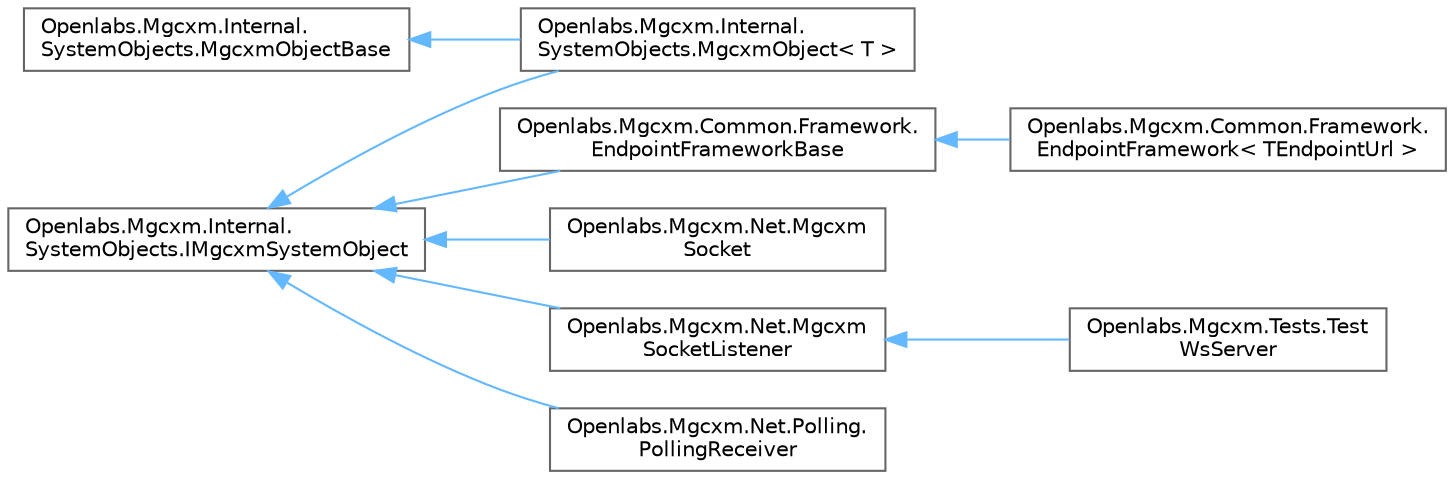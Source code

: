 digraph "Graphical Class Hierarchy"
{
 // LATEX_PDF_SIZE
  bgcolor="transparent";
  edge [fontname=Helvetica,fontsize=10,labelfontname=Helvetica,labelfontsize=10];
  node [fontname=Helvetica,fontsize=10,shape=box,height=0.2,width=0.4];
  rankdir="LR";
  Node0 [id="Node000000",label="Openlabs.Mgcxm.Internal.\lSystemObjects.IMgcxmSystemObject",height=0.2,width=0.4,color="grey40", fillcolor="white", style="filled",URL="$interface_openlabs_1_1_mgcxm_1_1_internal_1_1_system_objects_1_1_i_mgcxm_system_object.html",tooltip=" "];
  Node0 -> Node1 [id="edge90_Node000000_Node000001",dir="back",color="steelblue1",style="solid",tooltip=" "];
  Node1 [id="Node000001",label="Openlabs.Mgcxm.Common.Framework.\lEndpointFrameworkBase",height=0.2,width=0.4,color="grey40", fillcolor="white", style="filled",URL="$class_openlabs_1_1_mgcxm_1_1_common_1_1_framework_1_1_endpoint_framework_base.html",tooltip=" "];
  Node1 -> Node2 [id="edge91_Node000001_Node000002",dir="back",color="steelblue1",style="solid",tooltip=" "];
  Node2 [id="Node000002",label="Openlabs.Mgcxm.Common.Framework.\lEndpointFramework\< TEndpointUrl \>",height=0.2,width=0.4,color="grey40", fillcolor="white", style="filled",URL="$class_openlabs_1_1_mgcxm_1_1_common_1_1_framework_1_1_endpoint_framework.html",tooltip=" "];
  Node0 -> Node3 [id="edge92_Node000000_Node000003",dir="back",color="steelblue1",style="solid",tooltip=" "];
  Node3 [id="Node000003",label="Openlabs.Mgcxm.Internal.\lSystemObjects.MgcxmObject\< T \>",height=0.2,width=0.4,color="grey40", fillcolor="white", style="filled",URL="$class_openlabs_1_1_mgcxm_1_1_internal_1_1_system_objects_1_1_mgcxm_object.html",tooltip=" "];
  Node0 -> Node5 [id="edge93_Node000000_Node000005",dir="back",color="steelblue1",style="solid",tooltip=" "];
  Node5 [id="Node000005",label="Openlabs.Mgcxm.Net.Mgcxm\lSocket",height=0.2,width=0.4,color="grey40", fillcolor="white", style="filled",URL="$class_openlabs_1_1_mgcxm_1_1_net_1_1_mgcxm_socket.html",tooltip="Represents a managed socket for handling WebSocket communication using HttpListenerWebSocketContext."];
  Node0 -> Node6 [id="edge94_Node000000_Node000006",dir="back",color="steelblue1",style="solid",tooltip=" "];
  Node6 [id="Node000006",label="Openlabs.Mgcxm.Net.Mgcxm\lSocketListener",height=0.2,width=0.4,color="grey40", fillcolor="white", style="filled",URL="$class_openlabs_1_1_mgcxm_1_1_net_1_1_mgcxm_socket_listener.html",tooltip="Represents a socket listener for handling WebSocket and HTTP requests."];
  Node6 -> Node7 [id="edge95_Node000006_Node000007",dir="back",color="steelblue1",style="solid",tooltip=" "];
  Node7 [id="Node000007",label="Openlabs.Mgcxm.Tests.Test\lWsServer",height=0.2,width=0.4,color="grey40", fillcolor="white", style="filled",URL="$class_openlabs_1_1_mgcxm_1_1_tests_1_1_test_ws_server.html",tooltip=" "];
  Node0 -> Node8 [id="edge96_Node000000_Node000008",dir="back",color="steelblue1",style="solid",tooltip=" "];
  Node8 [id="Node000008",label="Openlabs.Mgcxm.Net.Polling.\lPollingReceiver",height=0.2,width=0.4,color="grey40", fillcolor="white", style="filled",URL="$class_openlabs_1_1_mgcxm_1_1_net_1_1_polling_1_1_polling_receiver.html",tooltip="Represents a polling receiver that can send poll requests and handle poll responses."];
  Node4 [id="Node000004",label="Openlabs.Mgcxm.Internal.\lSystemObjects.MgcxmObjectBase",height=0.2,width=0.4,color="grey40", fillcolor="white", style="filled",URL="$class_openlabs_1_1_mgcxm_1_1_internal_1_1_system_objects_1_1_mgcxm_object_base.html",tooltip=" "];
  Node4 -> Node3 [id="edge97_Node000004_Node000003",dir="back",color="steelblue1",style="solid",tooltip=" "];
}

